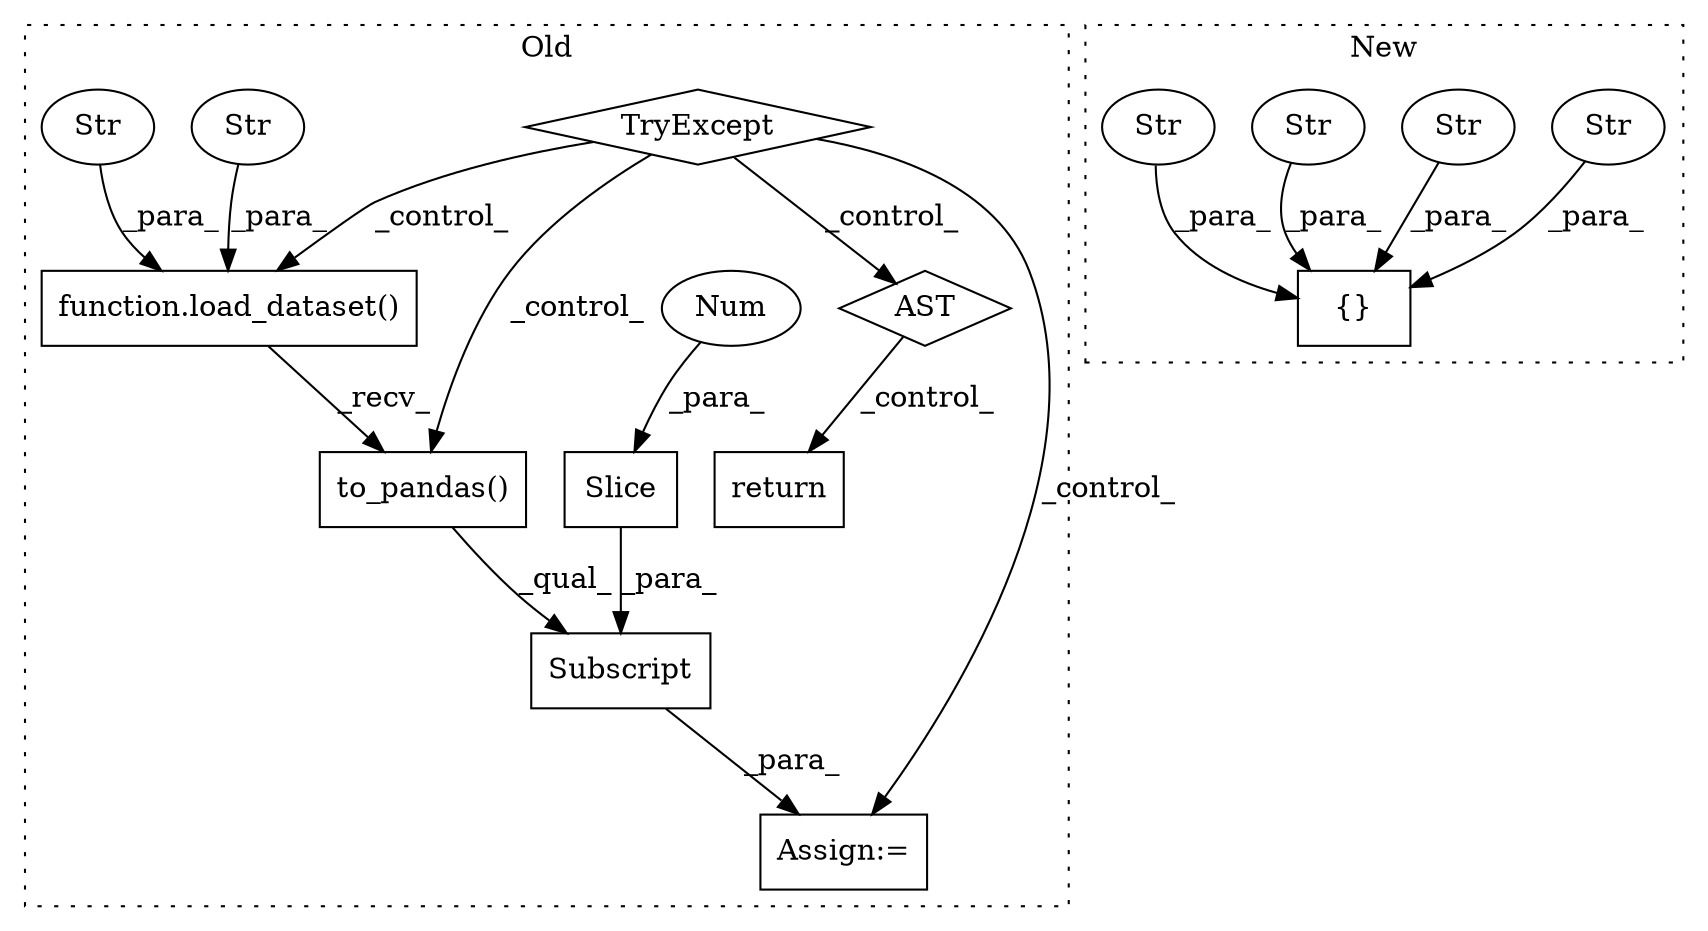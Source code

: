 digraph G {
subgraph cluster0 {
1 [label="to_pandas()" a="75" s="1264" l="55" shape="box"];
3 [label="Assign:=" a="68" s="1247" l="3" shape="box"];
4 [label="Subscript" a="63" s="1250,0" l="89,0" shape="box"];
9 [label="Slice" a="80" s="1325" l="3" shape="box"];
10 [label="TryExcept" a="71" s="1221" l="13" shape="diamond"];
11 [label="AST" a="2" s="1432,0" l="7,0" shape="diamond"];
12 [label="function.load_dataset()" a="75" s="1264,1291" l="13,16" shape="box"];
13 [label="Str" a="66" s="1285" l="6" shape="ellipse"];
14 [label="Num" a="76" s="1327" l="1" shape="ellipse"];
15 [label="return" a="93" s="1484" l="6" shape="box"];
16 [label="Str" a="66" s="1277" l="6" shape="ellipse"];
label = "Old";
style="dotted";
}
subgraph cluster1 {
2 [label="{}" a="59" s="1737,2212" l="14,0" shape="box"];
5 [label="Str" a="66" s="1751" l="113" shape="ellipse"];
6 [label="Str" a="66" s="1878" l="105" shape="ellipse"];
7 [label="Str" a="66" s="2128" l="84" shape="ellipse"];
8 [label="Str" a="66" s="1997" l="117" shape="ellipse"];
label = "New";
style="dotted";
}
1 -> 4 [label="_qual_"];
4 -> 3 [label="_para_"];
5 -> 2 [label="_para_"];
6 -> 2 [label="_para_"];
7 -> 2 [label="_para_"];
8 -> 2 [label="_para_"];
9 -> 4 [label="_para_"];
10 -> 11 [label="_control_"];
10 -> 1 [label="_control_"];
10 -> 3 [label="_control_"];
10 -> 12 [label="_control_"];
11 -> 15 [label="_control_"];
12 -> 1 [label="_recv_"];
13 -> 12 [label="_para_"];
14 -> 9 [label="_para_"];
16 -> 12 [label="_para_"];
}